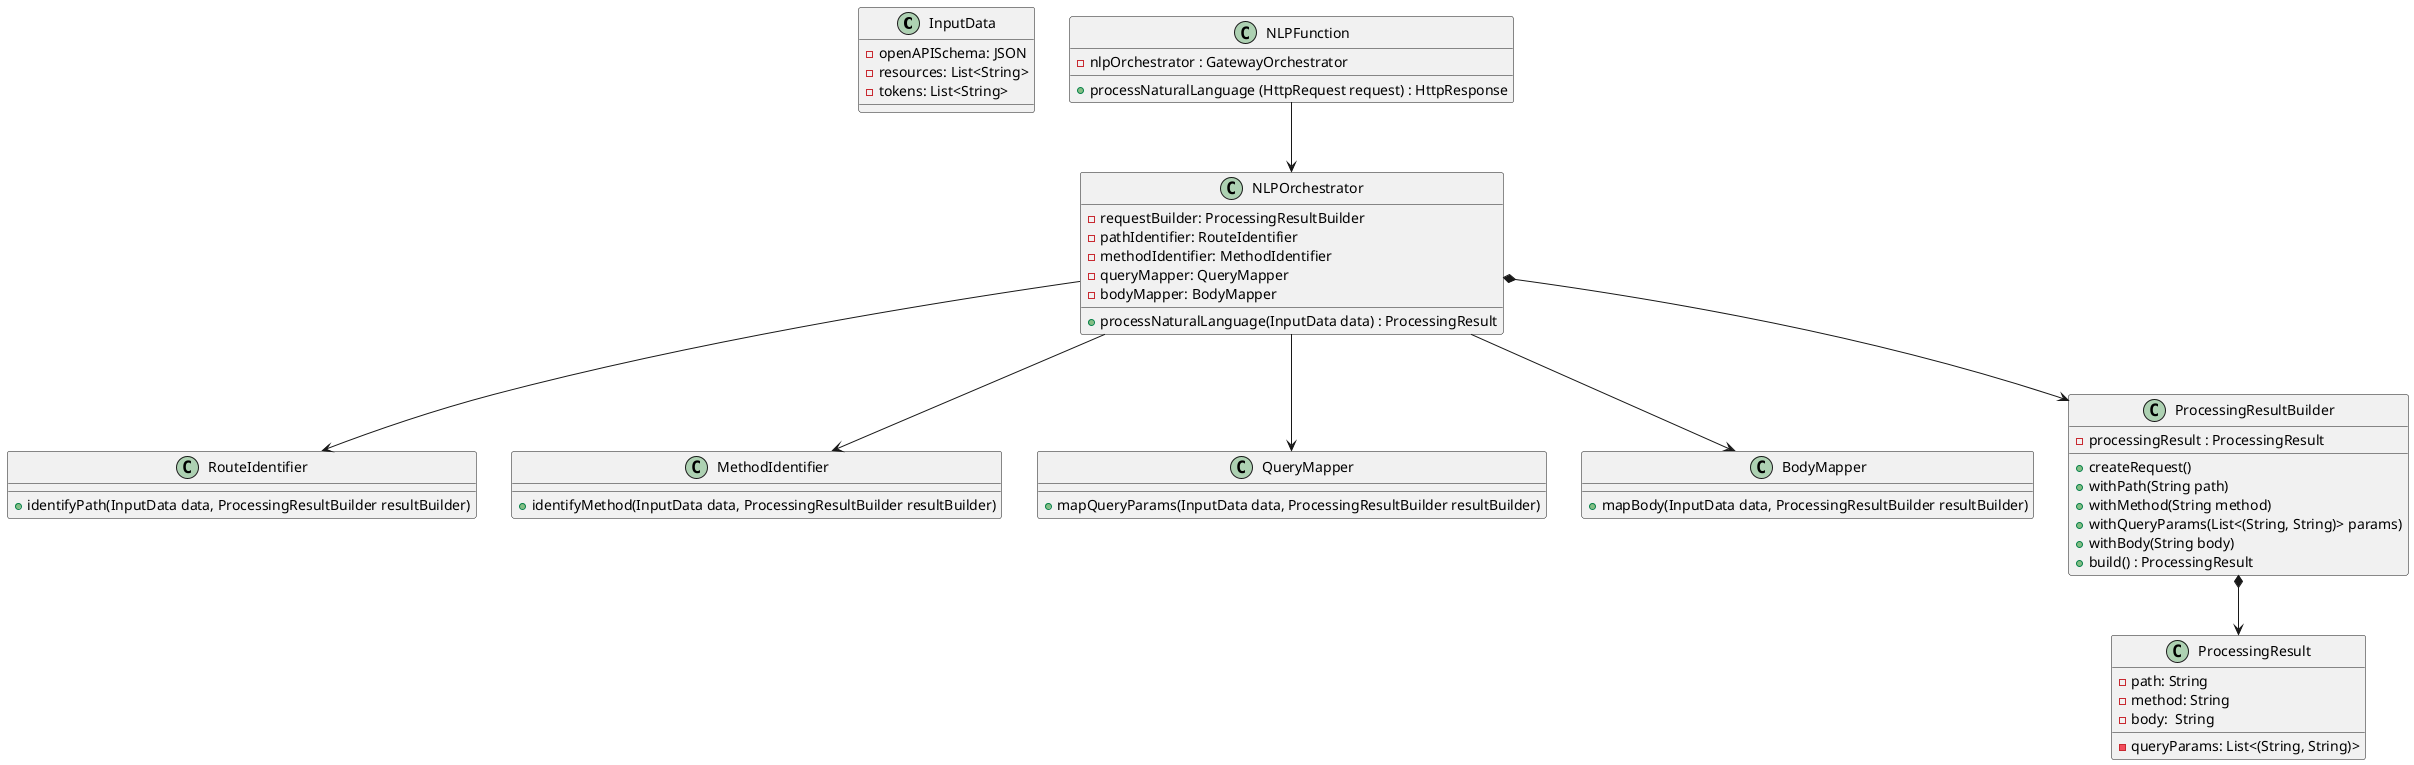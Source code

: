 @startuml API NLP

class InputData{
    -openAPISchema: JSON
    -resources: List<String>
    -tokens: List<String>
}

class ProcessingResult{
    -path: String
    -method: String
    -queryParams: List<(String, String)>
    -body:  String
}

class RouteIdentifier{
    +identifyPath(InputData data, ProcessingResultBuilder resultBuilder)
}

class MethodIdentifier{
    +identifyMethod(InputData data, ProcessingResultBuilder resultBuilder)
}

class QueryMapper{
    +mapQueryParams(InputData data, ProcessingResultBuilder resultBuilder)
}

class BodyMapper{
    +mapBody(InputData data, ProcessingResultBuilder resultBuilder)
}


class ProcessingResultBuilder {
    - processingResult : ProcessingResult 
    + createRequest()
    + withPath(String path)
    + withMethod(String method)
    + withQueryParams(List<(String, String)> params)
    + withBody(String body)
    + build() : ProcessingResult
}

class NLPOrchestrator {
    -requestBuilder: ProcessingResultBuilder
    -pathIdentifier: RouteIdentifier
    -methodIdentifier: MethodIdentifier 
    -queryMapper: QueryMapper
    -bodyMapper: BodyMapper
    +processNaturalLanguage(InputData data) : ProcessingResult
}

class NLPFunction {
	-nlpOrchestrator : GatewayOrchestrator
	+processNaturalLanguage (HttpRequest request) : HttpResponse
}
NLPFunction --> NLPOrchestrator
NLPOrchestrator *--> ProcessingResultBuilder
NLPOrchestrator --> RouteIdentifier
NLPOrchestrator --> MethodIdentifier
NLPOrchestrator --> QueryMapper
NLPOrchestrator --> BodyMapper
ProcessingResultBuilder *--> ProcessingResult

@enduml